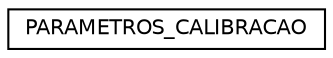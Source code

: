 digraph "Graphical Class Hierarchy"
{
  edge [fontname="Helvetica",fontsize="10",labelfontname="Helvetica",labelfontsize="10"];
  node [fontname="Helvetica",fontsize="10",shape=record];
  rankdir="LR";
  Node0 [label="PARAMETROS_CALIBRACAO",height=0.2,width=0.4,color="black", fillcolor="white", style="filled",URL="$structPARAMETROS__CALIBRACAO.html"];
}
